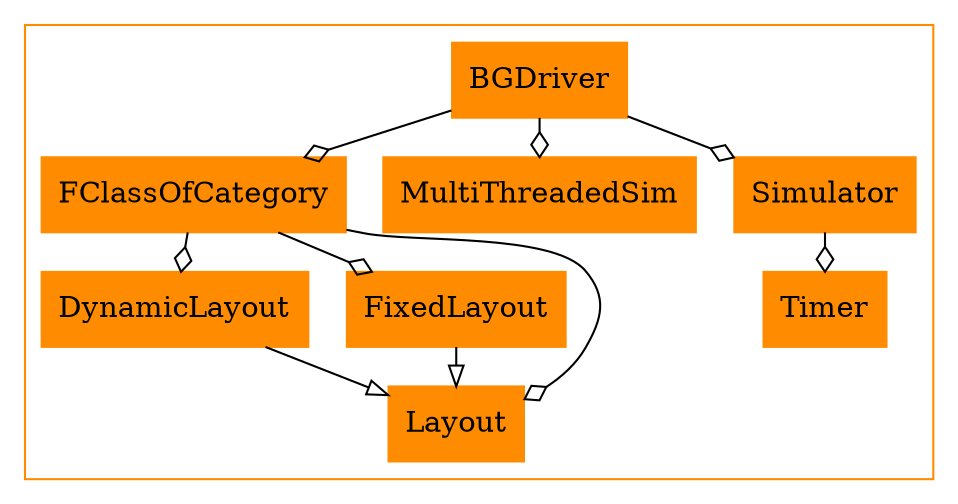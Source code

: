 digraph{

	subgraph clusterA {
		node [shape = record];

		color = darkorange
		BGDriver[label = BGDriver, style = filled, color = darkorange];
		DynamicLayout[label = DynamicLayout, style = filled, color = darkorange];
		FClassOfCategory[label = FClassOfCategory, style = filled, color = darkorange];
		FixedLayout[label = FixedLayout, style = filled, color = darkorange];
		Layout[label = Layout, style = filled, color = darkorange];
		MultiThreadedSim[label = MultiThreadedSim, style = filled, color = darkorange];
		Simulator[label = Simulator, style = filled, color = darkorange];
		Timer[label = Timer, style = filled, color = darkorange];


		//------LAYOUT FOR SUBGRAPH------


		rankdir = BT; // Rank Direction Top to Bottom
		nodesep = 0.98; // Node Separation
		ranksep = 0.98; // Rank Separation


		//INHERITANCE//


		DynamicLayout -> Layout [arrowhead=empty];

		FixedLayout -> Layout [arrowhead=empty];


		//COMPOSITION//


		BGDriver -> FClassOfCategory [arrowhead=ediamond];
		BGDriver -> MultiThreadedSim [arrowhead=ediamond];
		BGDriver -> Simulator [arrowhead=ediamond];

		FClassOfCategory -> DynamicLayout [arrowhead=ediamond];
		FClassOfCategory -> FixedLayout [arrowhead=ediamond];
		FClassOfCategory -> Layout [arrowhead=ediamond];

		Simulator -> Timer [arrowhead=ediamond];
	}//end subgraph A
}//end digraph